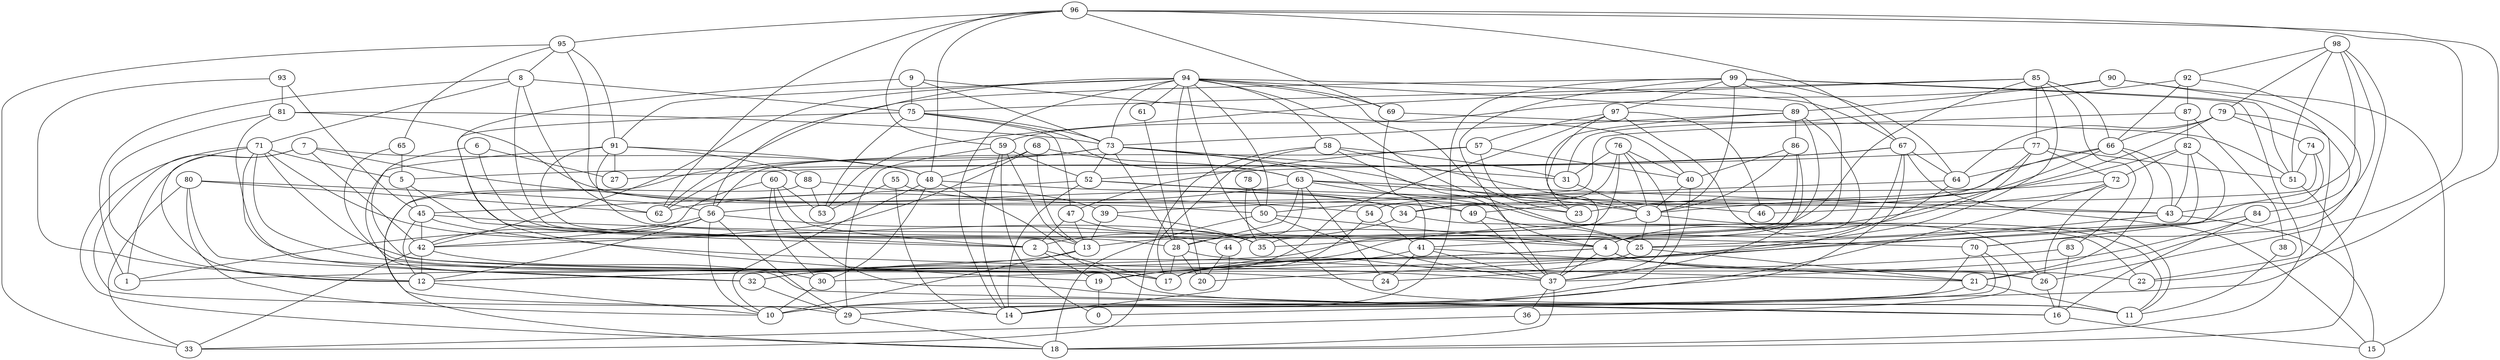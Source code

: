 digraph GG_graph {

subgraph G_graph {
edge [color = black]
"6" -> "27" [dir = none]
"93" -> "81" [dir = none]
"7" -> "42" [dir = none]
"82" -> "70" [dir = none]
"80" -> "10" [dir = none]
"60" -> "53" [dir = none]
"88" -> "53" [dir = none]
"87" -> "56" [dir = none]
"54" -> "41" [dir = none]
"68" -> "48" [dir = none]
"97" -> "19" [dir = none]
"97" -> "11" [dir = none]
"83" -> "24" [dir = none]
"5" -> "2" [dir = none]
"98" -> "92" [dir = none]
"98" -> "79" [dir = none]
"39" -> "35" [dir = none]
"90" -> "89" [dir = none]
"90" -> "15" [dir = none]
"38" -> "11" [dir = none]
"61" -> "28" [dir = none]
"48" -> "30" [dir = none]
"48" -> "10" [dir = none]
"48" -> "34" [dir = none]
"12" -> "10" [dir = none]
"44" -> "20" [dir = none]
"40" -> "10" [dir = none]
"99" -> "51" [dir = none]
"99" -> "32" [dir = none]
"99" -> "3" [dir = none]
"79" -> "74" [dir = none]
"56" -> "42" [dir = none]
"56" -> "1" [dir = none]
"76" -> "31" [dir = none]
"76" -> "34" [dir = none]
"76" -> "37" [dir = none]
"91" -> "70" [dir = none]
"34" -> "22" [dir = none]
"34" -> "2" [dir = none]
"4" -> "37" [dir = none]
"13" -> "1" [dir = none]
"74" -> "30" [dir = none]
"66" -> "64" [dir = none]
"66" -> "50" [dir = none]
"75" -> "73" [dir = none]
"73" -> "62" [dir = none]
"73" -> "29" [dir = none]
"73" -> "52" [dir = none]
"73" -> "49" [dir = none]
"49" -> "37" [dir = none]
"2" -> "17" [dir = none]
"94" -> "91" [dir = none]
"94" -> "11" [dir = none]
"94" -> "61" [dir = none]
"94" -> "69" [dir = none]
"94" -> "67" [dir = none]
"47" -> "2" [dir = none]
"96" -> "48" [dir = none]
"86" -> "35" [dir = none]
"86" -> "37" [dir = none]
"55" -> "53" [dir = none]
"55" -> "49" [dir = none]
"50" -> "37" [dir = none]
"67" -> "27" [dir = none]
"67" -> "15" [dir = none]
"67" -> "52" [dir = none]
"59" -> "14" [dir = none]
"59" -> "0" [dir = none]
"59" -> "29" [dir = none]
"71" -> "35" [dir = none]
"57" -> "23" [dir = none]
"57" -> "56" [dir = none]
"57" -> "40" [dir = none]
"31" -> "3" [dir = none]
"52" -> "45" [dir = none]
"8" -> "75" [dir = none]
"72" -> "46" [dir = none]
"72" -> "10" [dir = none]
"77" -> "49" [dir = none]
"28" -> "20" [dir = none]
"41" -> "24" [dir = none]
"21" -> "11" [dir = none]
"78" -> "50" [dir = none]
"37" -> "18" [dir = none]
"37" -> "36" [dir = none]
"9" -> "40" [dir = none]
"85" -> "53" [dir = none]
"58" -> "33" [dir = none]
"58" -> "31" [dir = none]
"84" -> "16" [dir = none]
"84" -> "25" [dir = none]
"84" -> "37" [dir = none]
"63" -> "43" [dir = none]
"63" -> "26" [dir = none]
"63" -> "24" [dir = none]
"63" -> "28" [dir = none]
"81" -> "12" [dir = none]
"95" -> "65" [dir = none]
"95" -> "91" [dir = none]
"77" -> "51" [dir = none]
"21" -> "14" [dir = none]
"94" -> "23" [dir = none]
"88" -> "18" [dir = none]
"71" -> "18" [dir = none]
"94" -> "50" [dir = none]
"85" -> "77" [dir = none]
"30" -> "10" [dir = none]
"94" -> "42" [dir = none]
"65" -> "5" [dir = none]
"39" -> "13" [dir = none]
"99" -> "37" [dir = none]
"71" -> "26" [dir = none]
"25" -> "17" [dir = none]
"66" -> "21" [dir = none]
"78" -> "35" [dir = none]
"16" -> "15" [dir = none]
"55" -> "14" [dir = none]
"8" -> "28" [dir = none]
"94" -> "73" [dir = none]
"87" -> "82" [dir = none]
"73" -> "3" [dir = none]
"43" -> "15" [dir = none]
"77" -> "5" [dir = none]
"40" -> "3" [dir = none]
"72" -> "26" [dir = none]
"4" -> "22" [dir = none]
"95" -> "8" [dir = none]
"87" -> "38" [dir = none]
"70" -> "14" [dir = none]
"57" -> "47" [dir = none]
"96" -> "26" [dir = none]
"60" -> "16" [dir = none]
"75" -> "19" [dir = none]
"13" -> "10" [dir = none]
"19" -> "0" [dir = none]
"66" -> "41" [dir = none]
"99" -> "62" [dir = none]
"51" -> "18" [dir = none]
"99" -> "97" [dir = none]
"92" -> "21" [dir = none]
"7" -> "54" [dir = none]
"99" -> "18" [dir = none]
"66" -> "43" [dir = none]
"42" -> "12" [dir = none]
"93" -> "45" [dir = none]
"8" -> "1" [dir = none]
"96" -> "69" [dir = none]
"36" -> "33" [dir = none]
"44" -> "14" [dir = none]
"75" -> "47" [dir = none]
"58" -> "3" [dir = none]
"91" -> "27" [dir = none]
"56" -> "10" [dir = none]
"48" -> "11" [dir = none]
"50" -> "4" [dir = none]
"69" -> "51" [dir = none]
"77" -> "72" [dir = none]
"60" -> "2" [dir = none]
"76" -> "13" [dir = none]
"95" -> "33" [dir = none]
"8" -> "71" [dir = none]
"82" -> "25" [dir = none]
"32" -> "29" [dir = none]
"79" -> "66" [dir = none]
"93" -> "12" [dir = none]
"7" -> "1" [dir = none]
"58" -> "17" [dir = none]
"42" -> "30" [dir = none]
"94" -> "89" [dir = none]
"90" -> "84" [dir = none]
"79" -> "22" [dir = none]
"67" -> "4" [dir = none]
"68" -> "63" [dir = none]
"60" -> "42" [dir = none]
"2" -> "19" [dir = none]
"77" -> "4" [dir = none]
"96" -> "22" [dir = none]
"68" -> "13" [dir = none]
"85" -> "75" [dir = none]
"94" -> "25" [dir = none]
"71" -> "5" [dir = none]
"94" -> "58" [dir = none]
"4" -> "32" [dir = none]
"98" -> "43" [dir = none]
"73" -> "28" [dir = none]
"47" -> "13" [dir = none]
"59" -> "52" [dir = none]
"7" -> "14" [dir = none]
"74" -> "51" [dir = none]
"76" -> "3" [dir = none]
"41" -> "37" [dir = none]
"85" -> "83" [dir = none]
"85" -> "35" [dir = none]
"56" -> "12" [dir = none]
"68" -> "42" [dir = none]
"80" -> "33" [dir = none]
"94" -> "56" [dir = none]
"45" -> "4" [dir = none]
"65" -> "17" [dir = none]
"42" -> "33" [dir = none]
"75" -> "63" [dir = none]
"63" -> "62" [dir = none]
"76" -> "40" [dir = none]
"58" -> "4" [dir = none]
"29" -> "18" [dir = none]
"81" -> "73" [dir = none]
"45" -> "37" [dir = none]
"52" -> "23" [dir = none]
"85" -> "17" [dir = none]
"81" -> "17" [dir = none]
"96" -> "62" [dir = none]
"3" -> "28" [dir = none]
"92" -> "31" [dir = none]
"98" -> "70" [dir = none]
"86" -> "3" [dir = none]
"69" -> "41" [dir = none]
"43" -> "17" [dir = none]
"7" -> "48" [dir = none]
"3" -> "11" [dir = none]
"9" -> "2" [dir = none]
"95" -> "50" [dir = none]
"59" -> "13" [dir = none]
"45" -> "12" [dir = none]
"82" -> "23" [dir = none]
"28" -> "21" [dir = none]
"45" -> "42" [dir = none]
"74" -> "34" [dir = none]
"83" -> "16" [dir = none]
"94" -> "14" [dir = none]
"89" -> "12" [dir = none]
"6" -> "24" [dir = none]
"80" -> "62" [dir = none]
"96" -> "67" [dir = none]
"71" -> "32" [dir = none]
"99" -> "14" [dir = none]
"25" -> "21" [dir = none]
"89" -> "73" [dir = none]
"3" -> "25" [dir = none]
"80" -> "56" [dir = none]
"98" -> "51" [dir = none]
"97" -> "46" [dir = none]
"91" -> "25" [dir = none]
"86" -> "40" [dir = none]
"71" -> "17" [dir = none]
"4" -> "12" [dir = none]
"70" -> "29" [dir = none]
"67" -> "29" [dir = none]
"52" -> "14" [dir = none]
"8" -> "62" [dir = none]
"72" -> "54" [dir = none]
"92" -> "87" [dir = none]
"26" -> "16" [dir = none]
"56" -> "29" [dir = none]
"41" -> "21" [dir = none]
"89" -> "4" [dir = none]
"71" -> "12" [dir = none]
"82" -> "43" [dir = none]
"64" -> "39" [dir = none]
"41" -> "19" [dir = none]
"60" -> "30" [dir = none]
"90" -> "59" [dir = none]
"91" -> "88" [dir = none]
"9" -> "75" [dir = none]
"9" -> "73" [dir = none]
"67" -> "64" [dir = none]
"73" -> "31" [dir = none]
"79" -> "64" [dir = none]
"56" -> "44" [dir = none]
"80" -> "32" [dir = none]
"75" -> "53" [dir = none]
"6" -> "13" [dir = none]
"88" -> "39" [dir = none]
"79" -> "3" [dir = none]
"91" -> "48" [dir = none]
"70" -> "36" [dir = none]
"96" -> "59" [dir = none]
"28" -> "17" [dir = none]
"63" -> "44" [dir = none]
"97" -> "37" [dir = none]
"52" -> "43" [dir = none]
"63" -> "46" [dir = none]
"54" -> "17" [dir = none]
"94" -> "20" [dir = none]
"97" -> "57" [dir = none]
"96" -> "95" [dir = none]
"81" -> "34" [dir = none]
"5" -> "45" [dir = none]
"85" -> "66" [dir = none]
"49" -> "25" [dir = none]
"64" -> "20" [dir = none]
"4" -> "26" [dir = none]
"98" -> "0" [dir = none]
"89" -> "86" [dir = none]
"82" -> "72" [dir = none]
"92" -> "66" [dir = none]
"47" -> "35" [dir = none]
"99" -> "64" [dir = none]
"50" -> "18" [dir = none]
"89" -> "23" [dir = none]
"91" -> "16" [dir = none]
}

}
